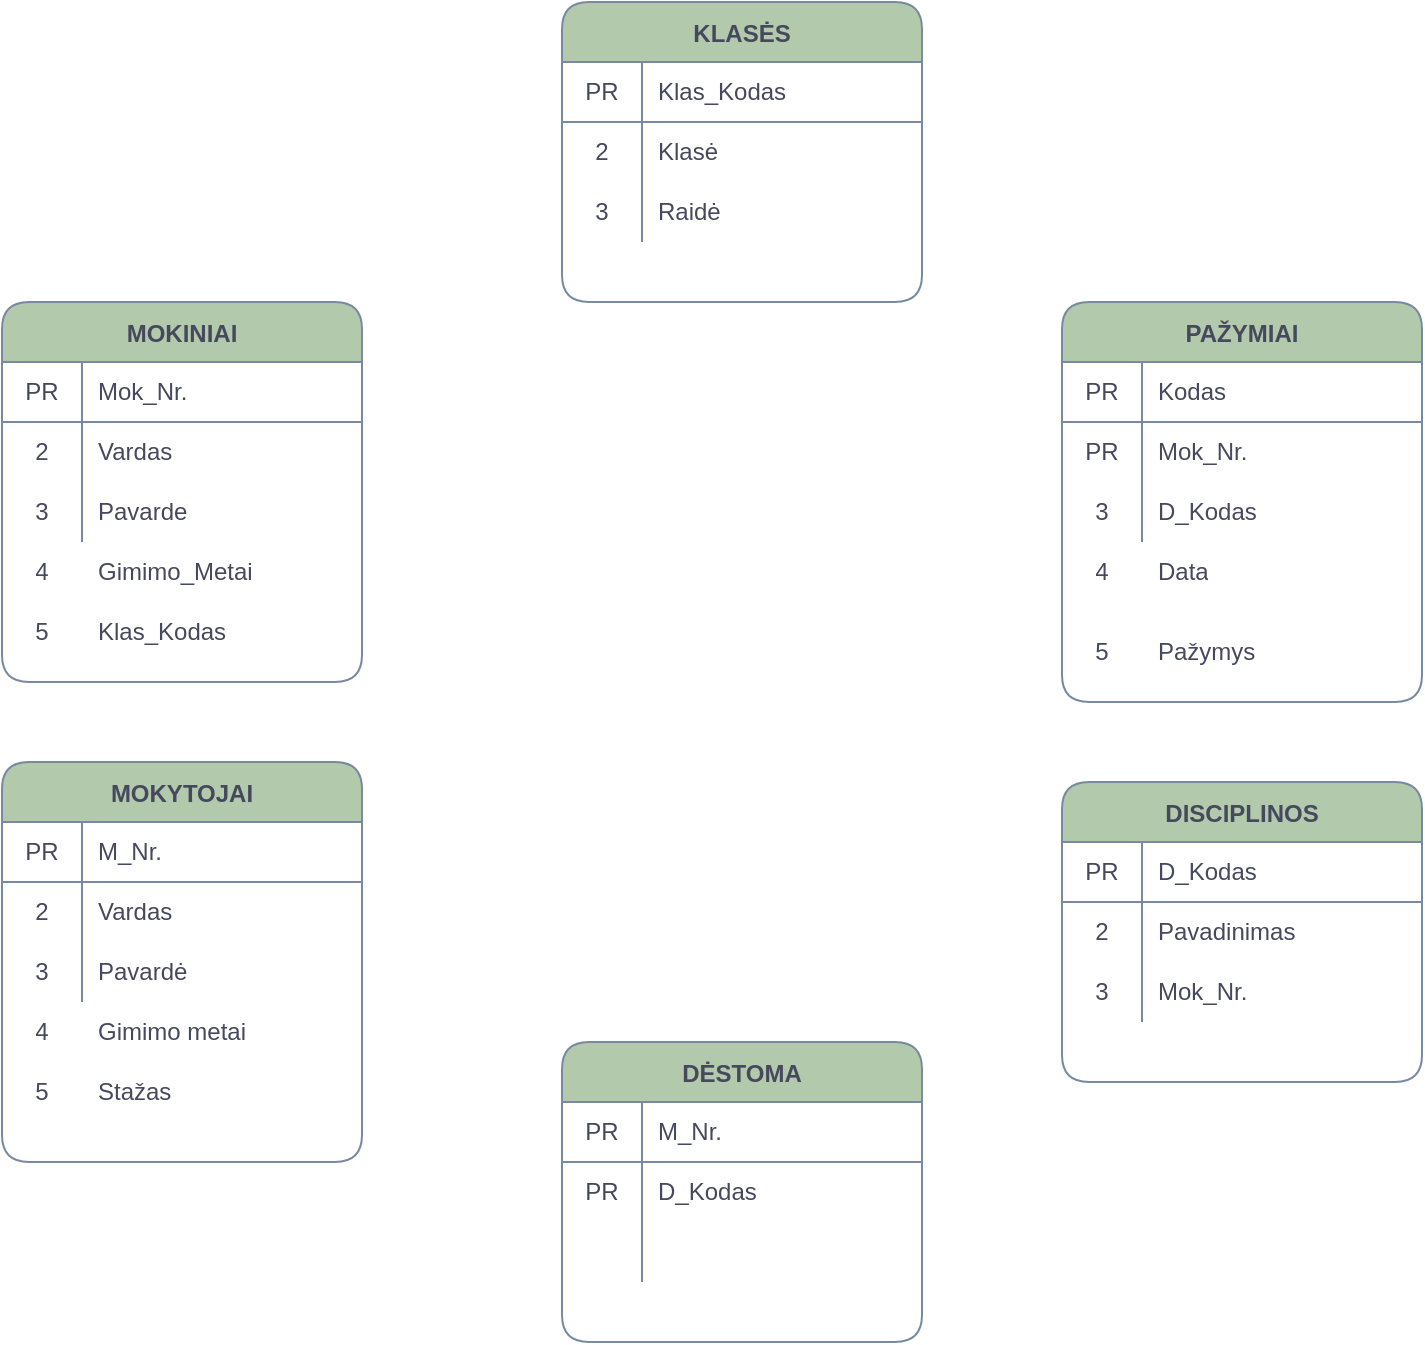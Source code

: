 <mxfile version="14.8.0" type="github">
  <diagram id="C5RBs43oDa-KdzZeNtuy" name="Page-1">
    <mxGraphModel dx="1422" dy="924" grid="1" gridSize="10" guides="1" tooltips="1" connect="1" arrows="1" fold="1" page="1" pageScale="1" pageWidth="827" pageHeight="1169" math="0" shadow="0">
      <root>
        <mxCell id="WIyWlLk6GJQsqaUBKTNV-0" />
        <mxCell id="WIyWlLk6GJQsqaUBKTNV-1" parent="WIyWlLk6GJQsqaUBKTNV-0" />
        <mxCell id="yv6Iep3xi78wKn3II4Aw-0" value="MOKINIAI" style="shape=table;startSize=30;container=1;collapsible=0;childLayout=tableLayout;fixedRows=1;rowLines=0;fontStyle=1;align=center;fillColor=#B2C9AB;strokeColor=#788AA3;fontColor=#46495D;rounded=1;" vertex="1" parent="WIyWlLk6GJQsqaUBKTNV-1">
          <mxGeometry x="90" y="160" width="180" height="190" as="geometry" />
        </mxCell>
        <mxCell id="yv6Iep3xi78wKn3II4Aw-1" value="" style="shape=partialRectangle;html=1;whiteSpace=wrap;collapsible=0;dropTarget=0;pointerEvents=0;fillColor=none;top=0;left=0;bottom=1;right=0;points=[[0,0.5],[1,0.5]];portConstraint=eastwest;strokeColor=#788AA3;fontColor=#46495D;rounded=1;" vertex="1" parent="yv6Iep3xi78wKn3II4Aw-0">
          <mxGeometry y="30" width="180" height="30" as="geometry" />
        </mxCell>
        <mxCell id="yv6Iep3xi78wKn3II4Aw-2" value="PR" style="shape=partialRectangle;html=1;whiteSpace=wrap;connectable=0;fillColor=none;top=0;left=0;bottom=0;right=0;overflow=hidden;strokeColor=#788AA3;fontColor=#46495D;rounded=1;" vertex="1" parent="yv6Iep3xi78wKn3II4Aw-1">
          <mxGeometry width="40" height="30" as="geometry" />
        </mxCell>
        <mxCell id="yv6Iep3xi78wKn3II4Aw-3" value="Mok_Nr." style="shape=partialRectangle;html=1;whiteSpace=wrap;connectable=0;fillColor=none;top=0;left=0;bottom=0;right=0;align=left;spacingLeft=6;overflow=hidden;strokeColor=#788AA3;fontColor=#46495D;rounded=1;" vertex="1" parent="yv6Iep3xi78wKn3II4Aw-1">
          <mxGeometry x="40" width="140" height="30" as="geometry" />
        </mxCell>
        <mxCell id="yv6Iep3xi78wKn3II4Aw-4" value="" style="shape=partialRectangle;html=1;whiteSpace=wrap;collapsible=0;dropTarget=0;pointerEvents=0;fillColor=none;top=0;left=0;bottom=0;right=0;points=[[0,0.5],[1,0.5]];portConstraint=eastwest;strokeColor=#788AA3;fontColor=#46495D;rounded=1;" vertex="1" parent="yv6Iep3xi78wKn3II4Aw-0">
          <mxGeometry y="60" width="180" height="30" as="geometry" />
        </mxCell>
        <mxCell id="yv6Iep3xi78wKn3II4Aw-5" value="2" style="shape=partialRectangle;html=1;whiteSpace=wrap;connectable=0;fillColor=none;top=0;left=0;bottom=0;right=0;overflow=hidden;strokeColor=#788AA3;fontColor=#46495D;rounded=1;" vertex="1" parent="yv6Iep3xi78wKn3II4Aw-4">
          <mxGeometry width="40" height="30" as="geometry" />
        </mxCell>
        <mxCell id="yv6Iep3xi78wKn3II4Aw-6" value="Vardas" style="shape=partialRectangle;html=1;whiteSpace=wrap;connectable=0;fillColor=none;top=0;left=0;bottom=0;right=0;align=left;spacingLeft=6;overflow=hidden;strokeColor=#788AA3;fontColor=#46495D;rounded=1;" vertex="1" parent="yv6Iep3xi78wKn3II4Aw-4">
          <mxGeometry x="40" width="140" height="30" as="geometry" />
        </mxCell>
        <mxCell id="yv6Iep3xi78wKn3II4Aw-7" value="" style="shape=partialRectangle;html=1;whiteSpace=wrap;collapsible=0;dropTarget=0;pointerEvents=0;fillColor=none;top=0;left=0;bottom=0;right=0;points=[[0,0.5],[1,0.5]];portConstraint=eastwest;strokeColor=#788AA3;fontColor=#46495D;rounded=1;" vertex="1" parent="yv6Iep3xi78wKn3II4Aw-0">
          <mxGeometry y="90" width="180" height="30" as="geometry" />
        </mxCell>
        <mxCell id="yv6Iep3xi78wKn3II4Aw-8" value="3" style="shape=partialRectangle;html=1;whiteSpace=wrap;connectable=0;fillColor=none;top=0;left=0;bottom=0;right=0;overflow=hidden;strokeColor=#788AA3;fontColor=#46495D;rounded=1;" vertex="1" parent="yv6Iep3xi78wKn3II4Aw-7">
          <mxGeometry width="40" height="30" as="geometry" />
        </mxCell>
        <mxCell id="yv6Iep3xi78wKn3II4Aw-9" value="Pavarde" style="shape=partialRectangle;html=1;whiteSpace=wrap;connectable=0;fillColor=none;top=0;left=0;bottom=0;right=0;align=left;spacingLeft=6;overflow=hidden;strokeColor=#788AA3;fontColor=#46495D;rounded=1;" vertex="1" parent="yv6Iep3xi78wKn3II4Aw-7">
          <mxGeometry x="40" width="140" height="30" as="geometry" />
        </mxCell>
        <mxCell id="yv6Iep3xi78wKn3II4Aw-10" value="MOKYTOJAI" style="shape=table;startSize=30;container=1;collapsible=0;childLayout=tableLayout;fixedRows=1;rowLines=0;fontStyle=1;align=center;fillColor=#B2C9AB;strokeColor=#788AA3;fontColor=#46495D;rounded=1;" vertex="1" parent="WIyWlLk6GJQsqaUBKTNV-1">
          <mxGeometry x="90" y="390" width="180" height="200" as="geometry" />
        </mxCell>
        <mxCell id="yv6Iep3xi78wKn3II4Aw-11" value="" style="shape=partialRectangle;html=1;whiteSpace=wrap;collapsible=0;dropTarget=0;pointerEvents=0;fillColor=none;top=0;left=0;bottom=1;right=0;points=[[0,0.5],[1,0.5]];portConstraint=eastwest;strokeColor=#788AA3;fontColor=#46495D;rounded=1;" vertex="1" parent="yv6Iep3xi78wKn3II4Aw-10">
          <mxGeometry y="30" width="180" height="30" as="geometry" />
        </mxCell>
        <mxCell id="yv6Iep3xi78wKn3II4Aw-12" value="PR" style="shape=partialRectangle;html=1;whiteSpace=wrap;connectable=0;fillColor=none;top=0;left=0;bottom=0;right=0;overflow=hidden;strokeColor=#788AA3;fontColor=#46495D;rounded=1;" vertex="1" parent="yv6Iep3xi78wKn3II4Aw-11">
          <mxGeometry width="40" height="30" as="geometry" />
        </mxCell>
        <mxCell id="yv6Iep3xi78wKn3II4Aw-13" value="M_Nr." style="shape=partialRectangle;html=1;whiteSpace=wrap;connectable=0;fillColor=none;top=0;left=0;bottom=0;right=0;align=left;spacingLeft=6;overflow=hidden;strokeColor=#788AA3;fontColor=#46495D;rounded=1;" vertex="1" parent="yv6Iep3xi78wKn3II4Aw-11">
          <mxGeometry x="40" width="140" height="30" as="geometry" />
        </mxCell>
        <mxCell id="yv6Iep3xi78wKn3II4Aw-14" value="" style="shape=partialRectangle;html=1;whiteSpace=wrap;collapsible=0;dropTarget=0;pointerEvents=0;fillColor=none;top=0;left=0;bottom=0;right=0;points=[[0,0.5],[1,0.5]];portConstraint=eastwest;strokeColor=#788AA3;fontColor=#46495D;rounded=1;" vertex="1" parent="yv6Iep3xi78wKn3II4Aw-10">
          <mxGeometry y="60" width="180" height="30" as="geometry" />
        </mxCell>
        <mxCell id="yv6Iep3xi78wKn3II4Aw-15" value="2" style="shape=partialRectangle;html=1;whiteSpace=wrap;connectable=0;fillColor=none;top=0;left=0;bottom=0;right=0;overflow=hidden;strokeColor=#788AA3;fontColor=#46495D;rounded=1;" vertex="1" parent="yv6Iep3xi78wKn3II4Aw-14">
          <mxGeometry width="40" height="30" as="geometry" />
        </mxCell>
        <mxCell id="yv6Iep3xi78wKn3II4Aw-16" value="Vardas" style="shape=partialRectangle;html=1;whiteSpace=wrap;connectable=0;fillColor=none;top=0;left=0;bottom=0;right=0;align=left;spacingLeft=6;overflow=hidden;strokeColor=#788AA3;fontColor=#46495D;rounded=1;" vertex="1" parent="yv6Iep3xi78wKn3II4Aw-14">
          <mxGeometry x="40" width="140" height="30" as="geometry" />
        </mxCell>
        <mxCell id="yv6Iep3xi78wKn3II4Aw-17" value="" style="shape=partialRectangle;html=1;whiteSpace=wrap;collapsible=0;dropTarget=0;pointerEvents=0;fillColor=none;top=0;left=0;bottom=0;right=0;points=[[0,0.5],[1,0.5]];portConstraint=eastwest;strokeColor=#788AA3;fontColor=#46495D;rounded=1;" vertex="1" parent="yv6Iep3xi78wKn3II4Aw-10">
          <mxGeometry y="90" width="180" height="30" as="geometry" />
        </mxCell>
        <mxCell id="yv6Iep3xi78wKn3II4Aw-18" value="3" style="shape=partialRectangle;html=1;whiteSpace=wrap;connectable=0;fillColor=none;top=0;left=0;bottom=0;right=0;overflow=hidden;strokeColor=#788AA3;fontColor=#46495D;rounded=1;" vertex="1" parent="yv6Iep3xi78wKn3II4Aw-17">
          <mxGeometry width="40" height="30" as="geometry" />
        </mxCell>
        <mxCell id="yv6Iep3xi78wKn3II4Aw-19" value="Pavardė" style="shape=partialRectangle;html=1;whiteSpace=wrap;connectable=0;fillColor=none;top=0;left=0;bottom=0;right=0;align=left;spacingLeft=6;overflow=hidden;strokeColor=#788AA3;fontColor=#46495D;rounded=1;" vertex="1" parent="yv6Iep3xi78wKn3II4Aw-17">
          <mxGeometry x="40" width="140" height="30" as="geometry" />
        </mxCell>
        <mxCell id="yv6Iep3xi78wKn3II4Aw-20" value="KLASĖS" style="shape=table;startSize=30;container=1;collapsible=0;childLayout=tableLayout;fixedRows=1;rowLines=0;fontStyle=1;align=center;fillColor=#B2C9AB;strokeColor=#788AA3;fontColor=#46495D;rounded=1;" vertex="1" parent="WIyWlLk6GJQsqaUBKTNV-1">
          <mxGeometry x="370" y="10" width="180" height="150" as="geometry" />
        </mxCell>
        <mxCell id="yv6Iep3xi78wKn3II4Aw-21" value="" style="shape=partialRectangle;html=1;whiteSpace=wrap;collapsible=0;dropTarget=0;pointerEvents=0;fillColor=none;top=0;left=0;bottom=1;right=0;points=[[0,0.5],[1,0.5]];portConstraint=eastwest;strokeColor=#788AA3;fontColor=#46495D;rounded=1;" vertex="1" parent="yv6Iep3xi78wKn3II4Aw-20">
          <mxGeometry y="30" width="180" height="30" as="geometry" />
        </mxCell>
        <mxCell id="yv6Iep3xi78wKn3II4Aw-22" value="PR" style="shape=partialRectangle;html=1;whiteSpace=wrap;connectable=0;fillColor=none;top=0;left=0;bottom=0;right=0;overflow=hidden;strokeColor=#788AA3;fontColor=#46495D;rounded=1;" vertex="1" parent="yv6Iep3xi78wKn3II4Aw-21">
          <mxGeometry width="40" height="30" as="geometry" />
        </mxCell>
        <mxCell id="yv6Iep3xi78wKn3II4Aw-23" value="Klas_Kodas" style="shape=partialRectangle;html=1;whiteSpace=wrap;connectable=0;fillColor=none;top=0;left=0;bottom=0;right=0;align=left;spacingLeft=6;overflow=hidden;strokeColor=#788AA3;fontColor=#46495D;rounded=1;" vertex="1" parent="yv6Iep3xi78wKn3II4Aw-21">
          <mxGeometry x="40" width="140" height="30" as="geometry" />
        </mxCell>
        <mxCell id="yv6Iep3xi78wKn3II4Aw-24" value="" style="shape=partialRectangle;html=1;whiteSpace=wrap;collapsible=0;dropTarget=0;pointerEvents=0;fillColor=none;top=0;left=0;bottom=0;right=0;points=[[0,0.5],[1,0.5]];portConstraint=eastwest;strokeColor=#788AA3;fontColor=#46495D;rounded=1;" vertex="1" parent="yv6Iep3xi78wKn3II4Aw-20">
          <mxGeometry y="60" width="180" height="30" as="geometry" />
        </mxCell>
        <mxCell id="yv6Iep3xi78wKn3II4Aw-25" value="2" style="shape=partialRectangle;html=1;whiteSpace=wrap;connectable=0;fillColor=none;top=0;left=0;bottom=0;right=0;overflow=hidden;strokeColor=#788AA3;fontColor=#46495D;rounded=1;" vertex="1" parent="yv6Iep3xi78wKn3II4Aw-24">
          <mxGeometry width="40" height="30" as="geometry" />
        </mxCell>
        <mxCell id="yv6Iep3xi78wKn3II4Aw-26" value="Klasė" style="shape=partialRectangle;html=1;whiteSpace=wrap;connectable=0;fillColor=none;top=0;left=0;bottom=0;right=0;align=left;spacingLeft=6;overflow=hidden;strokeColor=#788AA3;fontColor=#46495D;rounded=1;" vertex="1" parent="yv6Iep3xi78wKn3II4Aw-24">
          <mxGeometry x="40" width="140" height="30" as="geometry" />
        </mxCell>
        <mxCell id="yv6Iep3xi78wKn3II4Aw-27" value="" style="shape=partialRectangle;html=1;whiteSpace=wrap;collapsible=0;dropTarget=0;pointerEvents=0;fillColor=none;top=0;left=0;bottom=0;right=0;points=[[0,0.5],[1,0.5]];portConstraint=eastwest;strokeColor=#788AA3;fontColor=#46495D;rounded=1;" vertex="1" parent="yv6Iep3xi78wKn3II4Aw-20">
          <mxGeometry y="90" width="180" height="30" as="geometry" />
        </mxCell>
        <mxCell id="yv6Iep3xi78wKn3II4Aw-28" value="3" style="shape=partialRectangle;html=1;whiteSpace=wrap;connectable=0;fillColor=none;top=0;left=0;bottom=0;right=0;overflow=hidden;strokeColor=#788AA3;fontColor=#46495D;rounded=1;" vertex="1" parent="yv6Iep3xi78wKn3II4Aw-27">
          <mxGeometry width="40" height="30" as="geometry" />
        </mxCell>
        <mxCell id="yv6Iep3xi78wKn3II4Aw-29" value="Raidė" style="shape=partialRectangle;html=1;whiteSpace=wrap;connectable=0;fillColor=none;top=0;left=0;bottom=0;right=0;align=left;spacingLeft=6;overflow=hidden;strokeColor=#788AA3;fontColor=#46495D;rounded=1;" vertex="1" parent="yv6Iep3xi78wKn3II4Aw-27">
          <mxGeometry x="40" width="140" height="30" as="geometry" />
        </mxCell>
        <mxCell id="yv6Iep3xi78wKn3II4Aw-30" value="PAŽYMIAI" style="shape=table;startSize=30;container=1;collapsible=0;childLayout=tableLayout;fixedRows=1;rowLines=0;fontStyle=1;align=center;fillColor=#B2C9AB;strokeColor=#788AA3;fontColor=#46495D;rounded=1;" vertex="1" parent="WIyWlLk6GJQsqaUBKTNV-1">
          <mxGeometry x="620" y="160" width="180" height="200" as="geometry" />
        </mxCell>
        <mxCell id="yv6Iep3xi78wKn3II4Aw-31" value="" style="shape=partialRectangle;html=1;whiteSpace=wrap;collapsible=0;dropTarget=0;pointerEvents=0;fillColor=none;top=0;left=0;bottom=1;right=0;points=[[0,0.5],[1,0.5]];portConstraint=eastwest;strokeColor=#788AA3;fontColor=#46495D;rounded=1;" vertex="1" parent="yv6Iep3xi78wKn3II4Aw-30">
          <mxGeometry y="30" width="180" height="30" as="geometry" />
        </mxCell>
        <mxCell id="yv6Iep3xi78wKn3II4Aw-32" value="PR" style="shape=partialRectangle;html=1;whiteSpace=wrap;connectable=0;fillColor=none;top=0;left=0;bottom=0;right=0;overflow=hidden;strokeColor=#788AA3;fontColor=#46495D;rounded=1;" vertex="1" parent="yv6Iep3xi78wKn3II4Aw-31">
          <mxGeometry width="40" height="30" as="geometry" />
        </mxCell>
        <mxCell id="yv6Iep3xi78wKn3II4Aw-33" value="Kodas" style="shape=partialRectangle;html=1;whiteSpace=wrap;connectable=0;fillColor=none;top=0;left=0;bottom=0;right=0;align=left;spacingLeft=6;overflow=hidden;strokeColor=#788AA3;fontColor=#46495D;rounded=1;" vertex="1" parent="yv6Iep3xi78wKn3II4Aw-31">
          <mxGeometry x="40" width="140" height="30" as="geometry" />
        </mxCell>
        <mxCell id="yv6Iep3xi78wKn3II4Aw-34" value="" style="shape=partialRectangle;html=1;whiteSpace=wrap;collapsible=0;dropTarget=0;pointerEvents=0;fillColor=none;top=0;left=0;bottom=0;right=0;points=[[0,0.5],[1,0.5]];portConstraint=eastwest;strokeColor=#788AA3;fontColor=#46495D;rounded=1;" vertex="1" parent="yv6Iep3xi78wKn3II4Aw-30">
          <mxGeometry y="60" width="180" height="30" as="geometry" />
        </mxCell>
        <mxCell id="yv6Iep3xi78wKn3II4Aw-35" value="PR" style="shape=partialRectangle;html=1;whiteSpace=wrap;connectable=0;fillColor=none;top=0;left=0;bottom=0;right=0;overflow=hidden;strokeColor=#788AA3;fontColor=#46495D;rounded=1;" vertex="1" parent="yv6Iep3xi78wKn3II4Aw-34">
          <mxGeometry width="40" height="30" as="geometry" />
        </mxCell>
        <mxCell id="yv6Iep3xi78wKn3II4Aw-36" value="Mok_Nr." style="shape=partialRectangle;html=1;whiteSpace=wrap;connectable=0;fillColor=none;top=0;left=0;bottom=0;right=0;align=left;spacingLeft=6;overflow=hidden;strokeColor=#788AA3;fontColor=#46495D;rounded=1;" vertex="1" parent="yv6Iep3xi78wKn3II4Aw-34">
          <mxGeometry x="40" width="140" height="30" as="geometry" />
        </mxCell>
        <mxCell id="yv6Iep3xi78wKn3II4Aw-37" value="" style="shape=partialRectangle;html=1;whiteSpace=wrap;collapsible=0;dropTarget=0;pointerEvents=0;fillColor=none;top=0;left=0;bottom=0;right=0;points=[[0,0.5],[1,0.5]];portConstraint=eastwest;strokeColor=#788AA3;fontColor=#46495D;rounded=1;" vertex="1" parent="yv6Iep3xi78wKn3II4Aw-30">
          <mxGeometry y="90" width="180" height="30" as="geometry" />
        </mxCell>
        <mxCell id="yv6Iep3xi78wKn3II4Aw-38" value="3" style="shape=partialRectangle;html=1;whiteSpace=wrap;connectable=0;fillColor=none;top=0;left=0;bottom=0;right=0;overflow=hidden;strokeColor=#788AA3;fontColor=#46495D;rounded=1;" vertex="1" parent="yv6Iep3xi78wKn3II4Aw-37">
          <mxGeometry width="40" height="30" as="geometry" />
        </mxCell>
        <mxCell id="yv6Iep3xi78wKn3II4Aw-39" value="D_Kodas" style="shape=partialRectangle;html=1;whiteSpace=wrap;connectable=0;fillColor=none;top=0;left=0;bottom=0;right=0;align=left;spacingLeft=6;overflow=hidden;strokeColor=#788AA3;fontColor=#46495D;rounded=1;" vertex="1" parent="yv6Iep3xi78wKn3II4Aw-37">
          <mxGeometry x="40" width="140" height="30" as="geometry" />
        </mxCell>
        <mxCell id="yv6Iep3xi78wKn3II4Aw-50" value="DISCIPLINOS" style="shape=table;startSize=30;container=1;collapsible=0;childLayout=tableLayout;fixedRows=1;rowLines=0;fontStyle=1;align=center;fillColor=#B2C9AB;strokeColor=#788AA3;fontColor=#46495D;rounded=1;" vertex="1" parent="WIyWlLk6GJQsqaUBKTNV-1">
          <mxGeometry x="620" y="400" width="180" height="150" as="geometry" />
        </mxCell>
        <mxCell id="yv6Iep3xi78wKn3II4Aw-51" value="" style="shape=partialRectangle;html=1;whiteSpace=wrap;collapsible=0;dropTarget=0;pointerEvents=0;fillColor=none;top=0;left=0;bottom=1;right=0;points=[[0,0.5],[1,0.5]];portConstraint=eastwest;strokeColor=#788AA3;fontColor=#46495D;rounded=1;" vertex="1" parent="yv6Iep3xi78wKn3II4Aw-50">
          <mxGeometry y="30" width="180" height="30" as="geometry" />
        </mxCell>
        <mxCell id="yv6Iep3xi78wKn3II4Aw-52" value="PR" style="shape=partialRectangle;html=1;whiteSpace=wrap;connectable=0;fillColor=none;top=0;left=0;bottom=0;right=0;overflow=hidden;strokeColor=#788AA3;fontColor=#46495D;rounded=1;" vertex="1" parent="yv6Iep3xi78wKn3II4Aw-51">
          <mxGeometry width="40" height="30" as="geometry" />
        </mxCell>
        <mxCell id="yv6Iep3xi78wKn3II4Aw-53" value="D_Kodas" style="shape=partialRectangle;html=1;whiteSpace=wrap;connectable=0;fillColor=none;top=0;left=0;bottom=0;right=0;align=left;spacingLeft=6;overflow=hidden;strokeColor=#788AA3;fontColor=#46495D;rounded=1;" vertex="1" parent="yv6Iep3xi78wKn3II4Aw-51">
          <mxGeometry x="40" width="140" height="30" as="geometry" />
        </mxCell>
        <mxCell id="yv6Iep3xi78wKn3II4Aw-54" value="" style="shape=partialRectangle;html=1;whiteSpace=wrap;collapsible=0;dropTarget=0;pointerEvents=0;fillColor=none;top=0;left=0;bottom=0;right=0;points=[[0,0.5],[1,0.5]];portConstraint=eastwest;strokeColor=#788AA3;fontColor=#46495D;rounded=1;" vertex="1" parent="yv6Iep3xi78wKn3II4Aw-50">
          <mxGeometry y="60" width="180" height="30" as="geometry" />
        </mxCell>
        <mxCell id="yv6Iep3xi78wKn3II4Aw-55" value="2" style="shape=partialRectangle;html=1;whiteSpace=wrap;connectable=0;fillColor=none;top=0;left=0;bottom=0;right=0;overflow=hidden;strokeColor=#788AA3;fontColor=#46495D;rounded=1;" vertex="1" parent="yv6Iep3xi78wKn3II4Aw-54">
          <mxGeometry width="40" height="30" as="geometry" />
        </mxCell>
        <mxCell id="yv6Iep3xi78wKn3II4Aw-56" value="Pavadinimas" style="shape=partialRectangle;html=1;whiteSpace=wrap;connectable=0;fillColor=none;top=0;left=0;bottom=0;right=0;align=left;spacingLeft=6;overflow=hidden;strokeColor=#788AA3;fontColor=#46495D;rounded=1;" vertex="1" parent="yv6Iep3xi78wKn3II4Aw-54">
          <mxGeometry x="40" width="140" height="30" as="geometry" />
        </mxCell>
        <mxCell id="yv6Iep3xi78wKn3II4Aw-57" value="" style="shape=partialRectangle;html=1;whiteSpace=wrap;collapsible=0;dropTarget=0;pointerEvents=0;fillColor=none;top=0;left=0;bottom=0;right=0;points=[[0,0.5],[1,0.5]];portConstraint=eastwest;strokeColor=#788AA3;fontColor=#46495D;rounded=1;" vertex="1" parent="yv6Iep3xi78wKn3II4Aw-50">
          <mxGeometry y="90" width="180" height="30" as="geometry" />
        </mxCell>
        <mxCell id="yv6Iep3xi78wKn3II4Aw-58" value="3" style="shape=partialRectangle;html=1;whiteSpace=wrap;connectable=0;fillColor=none;top=0;left=0;bottom=0;right=0;overflow=hidden;strokeColor=#788AA3;fontColor=#46495D;rounded=1;" vertex="1" parent="yv6Iep3xi78wKn3II4Aw-57">
          <mxGeometry width="40" height="30" as="geometry" />
        </mxCell>
        <mxCell id="yv6Iep3xi78wKn3II4Aw-59" value="Mok_Nr." style="shape=partialRectangle;html=1;whiteSpace=wrap;connectable=0;fillColor=none;top=0;left=0;bottom=0;right=0;align=left;spacingLeft=6;overflow=hidden;strokeColor=#788AA3;fontColor=#46495D;rounded=1;" vertex="1" parent="yv6Iep3xi78wKn3II4Aw-57">
          <mxGeometry x="40" width="140" height="30" as="geometry" />
        </mxCell>
        <mxCell id="yv6Iep3xi78wKn3II4Aw-60" value="DĖSTOMA" style="shape=table;startSize=30;container=1;collapsible=0;childLayout=tableLayout;fixedRows=1;rowLines=0;fontStyle=1;align=center;fillColor=#B2C9AB;strokeColor=#788AA3;fontColor=#46495D;rounded=1;" vertex="1" parent="WIyWlLk6GJQsqaUBKTNV-1">
          <mxGeometry x="370" y="530" width="180" height="150" as="geometry" />
        </mxCell>
        <mxCell id="yv6Iep3xi78wKn3II4Aw-61" value="" style="shape=partialRectangle;html=1;whiteSpace=wrap;collapsible=0;dropTarget=0;pointerEvents=0;fillColor=none;top=0;left=0;bottom=1;right=0;points=[[0,0.5],[1,0.5]];portConstraint=eastwest;strokeColor=#788AA3;fontColor=#46495D;rounded=1;" vertex="1" parent="yv6Iep3xi78wKn3II4Aw-60">
          <mxGeometry y="30" width="180" height="30" as="geometry" />
        </mxCell>
        <mxCell id="yv6Iep3xi78wKn3II4Aw-62" value="PR" style="shape=partialRectangle;html=1;whiteSpace=wrap;connectable=0;fillColor=none;top=0;left=0;bottom=0;right=0;overflow=hidden;strokeColor=#788AA3;fontColor=#46495D;rounded=1;" vertex="1" parent="yv6Iep3xi78wKn3II4Aw-61">
          <mxGeometry width="40" height="30" as="geometry" />
        </mxCell>
        <mxCell id="yv6Iep3xi78wKn3II4Aw-63" value="M_Nr." style="shape=partialRectangle;html=1;whiteSpace=wrap;connectable=0;fillColor=none;top=0;left=0;bottom=0;right=0;align=left;spacingLeft=6;overflow=hidden;strokeColor=#788AA3;fontColor=#46495D;rounded=1;" vertex="1" parent="yv6Iep3xi78wKn3II4Aw-61">
          <mxGeometry x="40" width="140" height="30" as="geometry" />
        </mxCell>
        <mxCell id="yv6Iep3xi78wKn3II4Aw-64" value="" style="shape=partialRectangle;html=1;whiteSpace=wrap;collapsible=0;dropTarget=0;pointerEvents=0;fillColor=none;top=0;left=0;bottom=0;right=0;points=[[0,0.5],[1,0.5]];portConstraint=eastwest;strokeColor=#788AA3;fontColor=#46495D;rounded=1;" vertex="1" parent="yv6Iep3xi78wKn3II4Aw-60">
          <mxGeometry y="60" width="180" height="30" as="geometry" />
        </mxCell>
        <mxCell id="yv6Iep3xi78wKn3II4Aw-65" value="PR" style="shape=partialRectangle;html=1;whiteSpace=wrap;connectable=0;fillColor=none;top=0;left=0;bottom=0;right=0;overflow=hidden;strokeColor=#788AA3;fontColor=#46495D;rounded=1;" vertex="1" parent="yv6Iep3xi78wKn3II4Aw-64">
          <mxGeometry width="40" height="30" as="geometry" />
        </mxCell>
        <mxCell id="yv6Iep3xi78wKn3II4Aw-66" value="D_Kodas" style="shape=partialRectangle;html=1;whiteSpace=wrap;connectable=0;fillColor=none;top=0;left=0;bottom=0;right=0;align=left;spacingLeft=6;overflow=hidden;strokeColor=#788AA3;fontColor=#46495D;rounded=1;" vertex="1" parent="yv6Iep3xi78wKn3II4Aw-64">
          <mxGeometry x="40" width="140" height="30" as="geometry" />
        </mxCell>
        <mxCell id="yv6Iep3xi78wKn3II4Aw-67" value="" style="shape=partialRectangle;html=1;whiteSpace=wrap;collapsible=0;dropTarget=0;pointerEvents=0;fillColor=none;top=0;left=0;bottom=0;right=0;points=[[0,0.5],[1,0.5]];portConstraint=eastwest;strokeColor=#788AA3;fontColor=#46495D;rounded=1;" vertex="1" parent="yv6Iep3xi78wKn3II4Aw-60">
          <mxGeometry y="90" width="180" height="30" as="geometry" />
        </mxCell>
        <mxCell id="yv6Iep3xi78wKn3II4Aw-68" value="" style="shape=partialRectangle;html=1;whiteSpace=wrap;connectable=0;fillColor=none;top=0;left=0;bottom=0;right=0;overflow=hidden;strokeColor=#788AA3;fontColor=#46495D;rounded=1;" vertex="1" parent="yv6Iep3xi78wKn3II4Aw-67">
          <mxGeometry width="40" height="30" as="geometry" />
        </mxCell>
        <mxCell id="yv6Iep3xi78wKn3II4Aw-69" value="" style="shape=partialRectangle;html=1;whiteSpace=wrap;connectable=0;fillColor=none;top=0;left=0;bottom=0;right=0;align=left;spacingLeft=6;overflow=hidden;strokeColor=#788AA3;fontColor=#46495D;rounded=1;" vertex="1" parent="yv6Iep3xi78wKn3II4Aw-67">
          <mxGeometry x="40" width="140" height="30" as="geometry" />
        </mxCell>
        <mxCell id="yv6Iep3xi78wKn3II4Aw-70" value="Gimimo_Metai" style="shape=partialRectangle;html=1;whiteSpace=wrap;connectable=0;fillColor=none;top=0;left=0;bottom=0;right=0;align=left;spacingLeft=6;overflow=hidden;strokeColor=#788AA3;fontColor=#46495D;rounded=1;" vertex="1" parent="WIyWlLk6GJQsqaUBKTNV-1">
          <mxGeometry x="130" y="280" width="140" height="30" as="geometry" />
        </mxCell>
        <mxCell id="yv6Iep3xi78wKn3II4Aw-71" value="Klas_Kodas" style="shape=partialRectangle;html=1;whiteSpace=wrap;connectable=0;fillColor=none;top=0;left=0;bottom=0;right=0;align=left;spacingLeft=6;overflow=hidden;strokeColor=#788AA3;fontColor=#46495D;rounded=1;" vertex="1" parent="WIyWlLk6GJQsqaUBKTNV-1">
          <mxGeometry x="130" y="310" width="140" height="30" as="geometry" />
        </mxCell>
        <mxCell id="yv6Iep3xi78wKn3II4Aw-74" value="Gimimo metai" style="shape=partialRectangle;html=1;whiteSpace=wrap;connectable=0;fillColor=none;top=0;left=0;bottom=0;right=0;align=left;spacingLeft=6;overflow=hidden;strokeColor=#788AA3;fontColor=#46495D;rounded=1;" vertex="1" parent="WIyWlLk6GJQsqaUBKTNV-1">
          <mxGeometry x="130" y="510" width="140" height="30" as="geometry" />
        </mxCell>
        <mxCell id="yv6Iep3xi78wKn3II4Aw-76" value="Stažas" style="shape=partialRectangle;html=1;whiteSpace=wrap;connectable=0;fillColor=none;top=0;left=0;bottom=0;right=0;align=left;spacingLeft=6;overflow=hidden;strokeColor=#788AA3;fontColor=#46495D;rounded=1;" vertex="1" parent="WIyWlLk6GJQsqaUBKTNV-1">
          <mxGeometry x="130" y="540" width="140" height="30" as="geometry" />
        </mxCell>
        <mxCell id="yv6Iep3xi78wKn3II4Aw-77" value="4" style="shape=partialRectangle;html=1;whiteSpace=wrap;connectable=0;fillColor=none;top=0;left=0;bottom=0;right=0;overflow=hidden;strokeColor=#788AA3;fontColor=#46495D;rounded=1;" vertex="1" parent="WIyWlLk6GJQsqaUBKTNV-1">
          <mxGeometry x="90" y="510" width="40" height="30" as="geometry" />
        </mxCell>
        <mxCell id="yv6Iep3xi78wKn3II4Aw-78" value="5" style="shape=partialRectangle;html=1;whiteSpace=wrap;connectable=0;fillColor=none;top=0;left=0;bottom=0;right=0;overflow=hidden;strokeColor=#788AA3;fontColor=#46495D;rounded=1;" vertex="1" parent="WIyWlLk6GJQsqaUBKTNV-1">
          <mxGeometry x="90" y="540" width="40" height="30" as="geometry" />
        </mxCell>
        <mxCell id="yv6Iep3xi78wKn3II4Aw-79" value="Pažymys" style="shape=partialRectangle;html=1;whiteSpace=wrap;connectable=0;fillColor=none;top=0;left=0;bottom=0;right=0;align=left;spacingLeft=6;overflow=hidden;strokeColor=#788AA3;fontColor=#46495D;rounded=1;" vertex="1" parent="WIyWlLk6GJQsqaUBKTNV-1">
          <mxGeometry x="660" y="320" width="140" height="30" as="geometry" />
        </mxCell>
        <mxCell id="yv6Iep3xi78wKn3II4Aw-80" value="4" style="shape=partialRectangle;html=1;whiteSpace=wrap;connectable=0;fillColor=none;top=0;left=0;bottom=0;right=0;overflow=hidden;strokeColor=#788AA3;fontColor=#46495D;rounded=1;" vertex="1" parent="WIyWlLk6GJQsqaUBKTNV-1">
          <mxGeometry x="620" y="280" width="40" height="30" as="geometry" />
        </mxCell>
        <mxCell id="yv6Iep3xi78wKn3II4Aw-81" value="4" style="shape=partialRectangle;html=1;whiteSpace=wrap;connectable=0;fillColor=none;top=0;left=0;bottom=0;right=0;overflow=hidden;strokeColor=#788AA3;fontColor=#46495D;rounded=1;" vertex="1" parent="WIyWlLk6GJQsqaUBKTNV-1">
          <mxGeometry x="90" y="280" width="40" height="30" as="geometry" />
        </mxCell>
        <mxCell id="yv6Iep3xi78wKn3II4Aw-82" value="5" style="shape=partialRectangle;html=1;whiteSpace=wrap;connectable=0;fillColor=none;top=0;left=0;bottom=0;right=0;overflow=hidden;strokeColor=#788AA3;fontColor=#46495D;rounded=1;" vertex="1" parent="WIyWlLk6GJQsqaUBKTNV-1">
          <mxGeometry x="90" y="310" width="40" height="30" as="geometry" />
        </mxCell>
        <mxCell id="yv6Iep3xi78wKn3II4Aw-83" value="5" style="shape=partialRectangle;html=1;whiteSpace=wrap;connectable=0;fillColor=none;top=0;left=0;bottom=0;right=0;overflow=hidden;strokeColor=#788AA3;fontColor=#46495D;rounded=1;" vertex="1" parent="WIyWlLk6GJQsqaUBKTNV-1">
          <mxGeometry x="620" y="320" width="40" height="30" as="geometry" />
        </mxCell>
        <mxCell id="yv6Iep3xi78wKn3II4Aw-84" value="Data" style="shape=partialRectangle;html=1;whiteSpace=wrap;connectable=0;fillColor=none;top=0;left=0;bottom=0;right=0;align=left;spacingLeft=6;overflow=hidden;strokeColor=#788AA3;fontColor=#46495D;rounded=1;" vertex="1" parent="WIyWlLk6GJQsqaUBKTNV-1">
          <mxGeometry x="660" y="280" width="140" height="30" as="geometry" />
        </mxCell>
      </root>
    </mxGraphModel>
  </diagram>
</mxfile>
